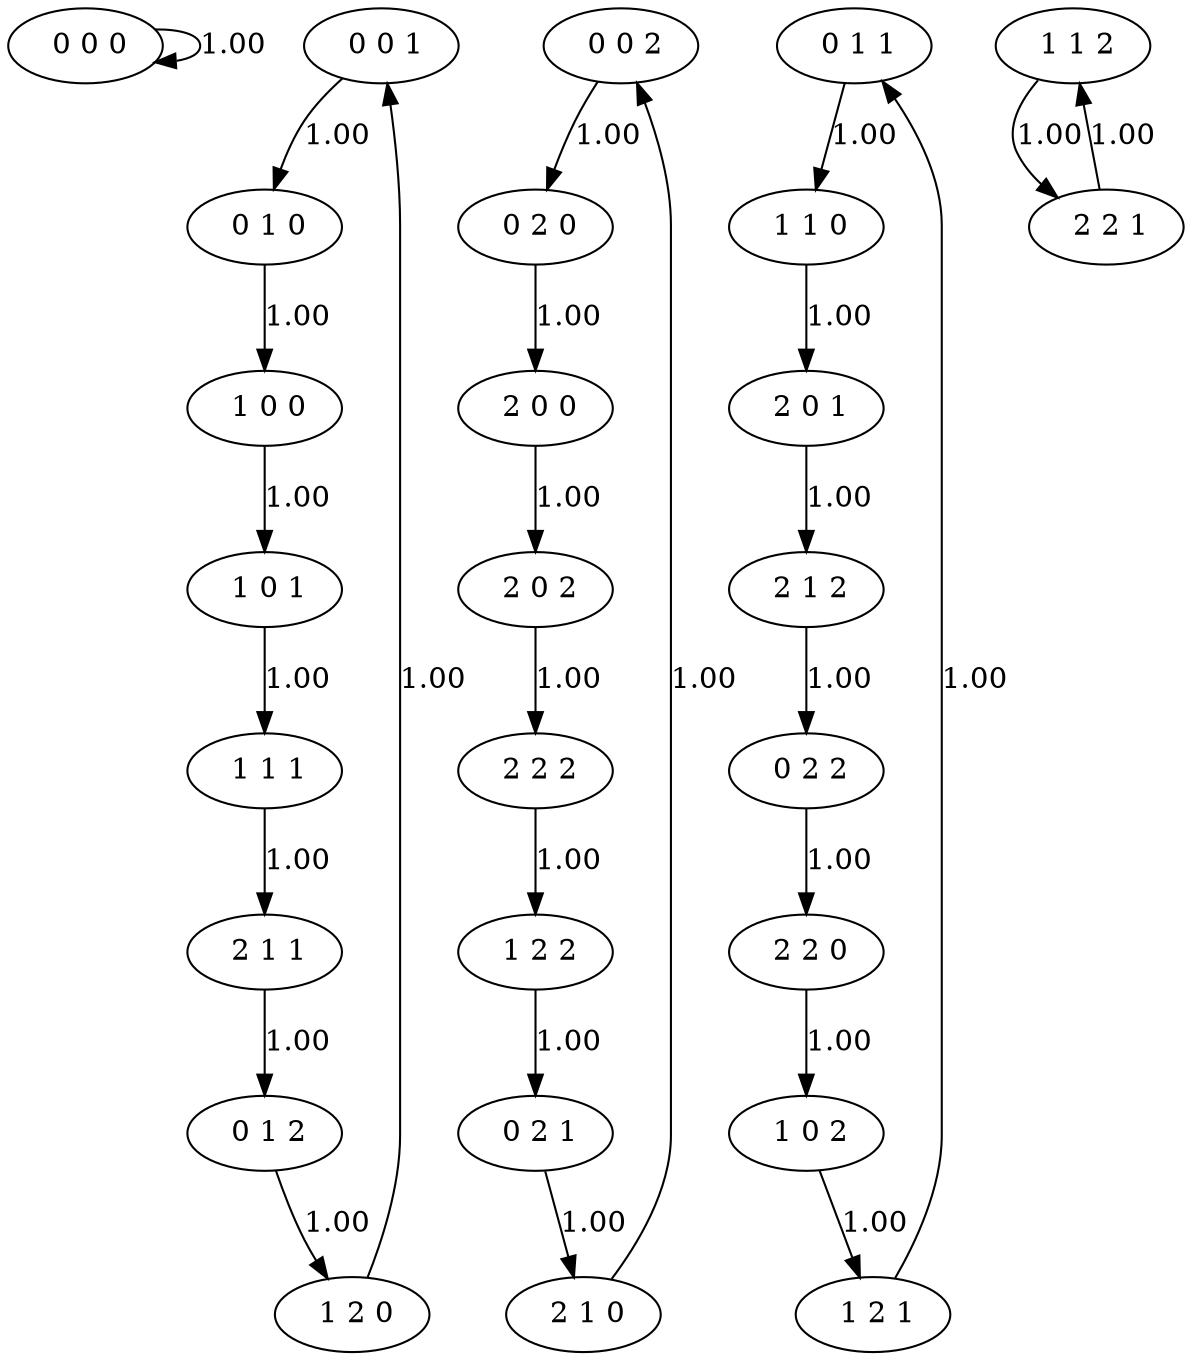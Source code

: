 digraph test {
node0 [label=" 0 0 0"];
node1 [label=" 0 0 1"];
node2 [label=" 0 0 2"];
node3 [label=" 0 1 0"];
node4 [label=" 0 1 1"];
node5 [label=" 0 1 2"];
node6 [label=" 0 2 0"];
node7 [label=" 0 2 1"];
node8 [label=" 0 2 2"];
node9 [label=" 1 0 0"];
node10 [label=" 1 0 1"];
node11 [label=" 1 0 2"];
node12 [label=" 1 1 0"];
node13 [label=" 1 1 1"];
node14 [label=" 1 1 2"];
node15 [label=" 1 2 0"];
node16 [label=" 1 2 1"];
node17 [label=" 1 2 2"];
node18 [label=" 2 0 0"];
node19 [label=" 2 0 1"];
node20 [label=" 2 0 2"];
node21 [label=" 2 1 0"];
node22 [label=" 2 1 1"];
node23 [label=" 2 1 2"];
node24 [label=" 2 2 0"];
node25 [label=" 2 2 1"];
node26 [label=" 2 2 2"];
node0 -> node0 [label= "1.00"];
node1 -> node3 [label= "1.00"];
node2 -> node6 [label= "1.00"];
node3 -> node9 [label= "1.00"];
node4 -> node12 [label= "1.00"];
node5 -> node15 [label= "1.00"];
node6 -> node18 [label= "1.00"];
node7 -> node21 [label= "1.00"];
node8 -> node24 [label= "1.00"];
node9 -> node10 [label= "1.00"];
node10 -> node13 [label= "1.00"];
node11 -> node16 [label= "1.00"];
node12 -> node19 [label= "1.00"];
node13 -> node22 [label= "1.00"];
node14 -> node25 [label= "1.00"];
node15 -> node1 [label= "1.00"];
node16 -> node4 [label= "1.00"];
node17 -> node7 [label= "1.00"];
node18 -> node20 [label= "1.00"];
node19 -> node23 [label= "1.00"];
node20 -> node26 [label= "1.00"];
node21 -> node2 [label= "1.00"];
node22 -> node5 [label= "1.00"];
node23 -> node8 [label= "1.00"];
node24 -> node11 [label= "1.00"];
node25 -> node14 [label= "1.00"];
node26 -> node17 [label= "1.00"];
}